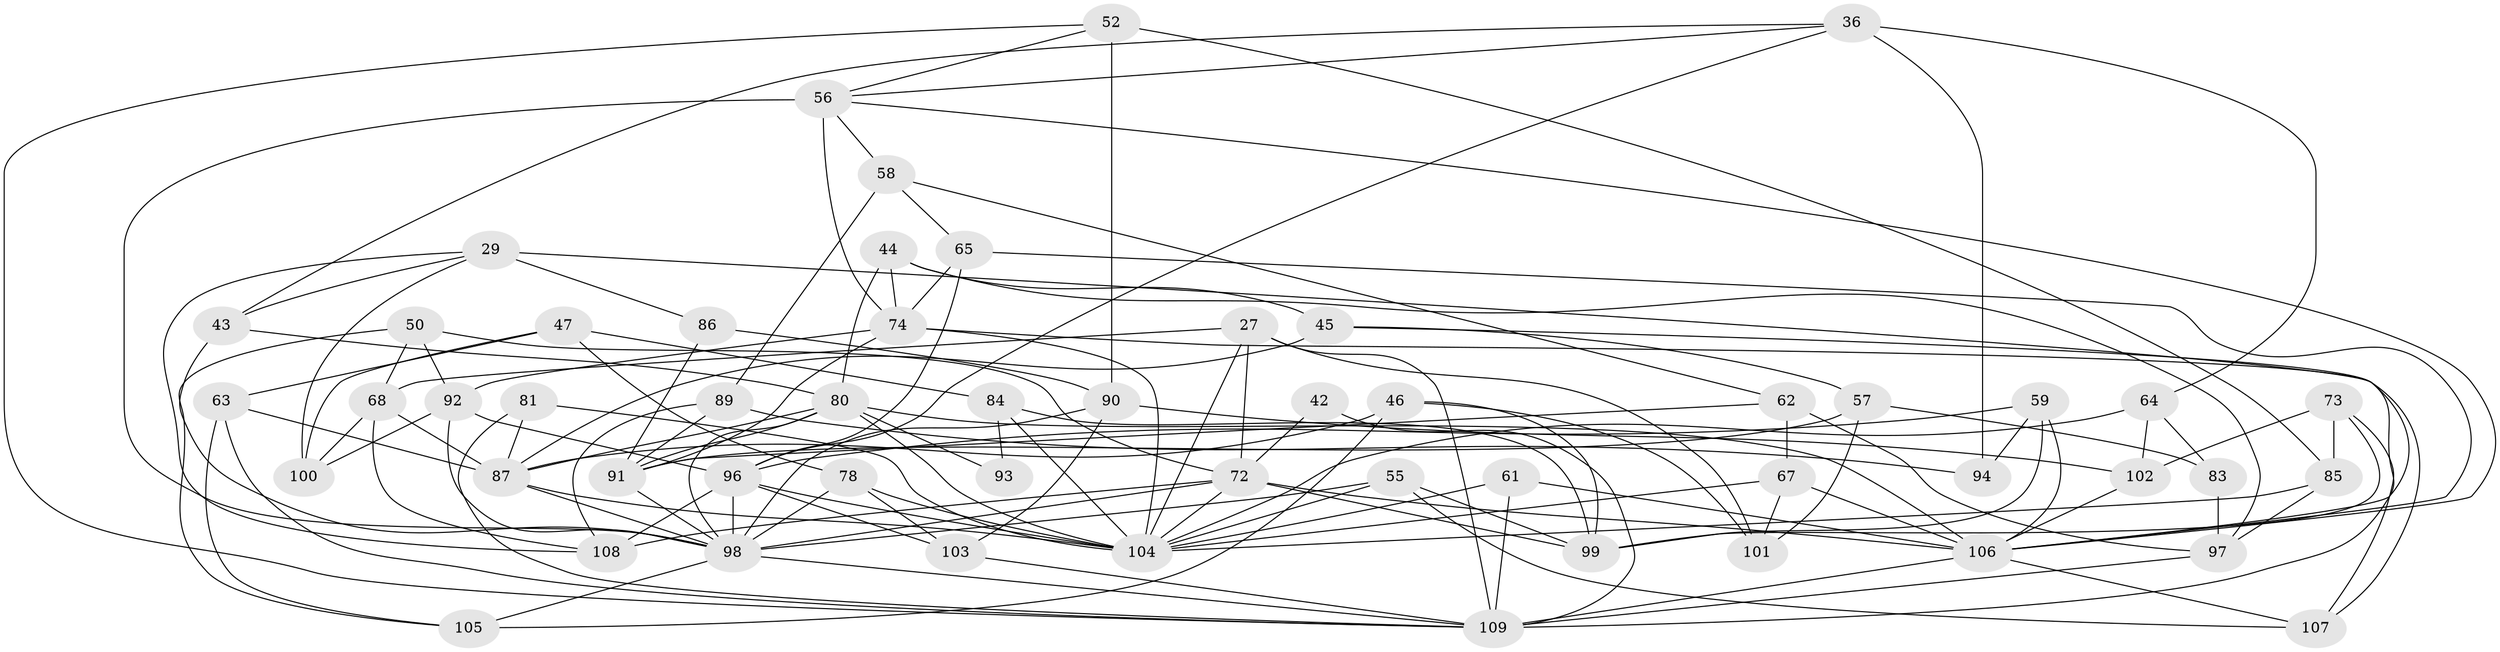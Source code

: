 // original degree distribution, {4: 1.0}
// Generated by graph-tools (version 1.1) at 2025/57/03/09/25 04:57:51]
// undirected, 54 vertices, 137 edges
graph export_dot {
graph [start="1"]
  node [color=gray90,style=filled];
  27 [super="+25"];
  29 [super="+18"];
  36 [super="+34"];
  42;
  43;
  44;
  45;
  46;
  47;
  50;
  52;
  55;
  56 [super="+10+35"];
  57;
  58;
  59;
  61;
  62;
  63;
  64;
  65;
  67;
  68 [super="+38"];
  72 [super="+1+30+9+51"];
  73;
  74 [super="+48+66"];
  78;
  80 [super="+5+32"];
  81;
  83;
  84;
  85;
  86;
  87 [super="+40"];
  89;
  90 [super="+53"];
  91 [super="+12+21"];
  92 [super="+69"];
  93;
  94;
  96 [super="+19+95"];
  97 [super="+79"];
  98 [super="+88+82+75"];
  99 [super="+3+39"];
  100;
  101;
  102;
  103;
  104 [super="+37+41+77"];
  105;
  106 [super="+6+76+54"];
  107;
  108 [super="+70"];
  109 [super="+71+60+49"];
  27 -- 101;
  27 -- 72;
  27 -- 68 [weight=2];
  27 -- 109;
  27 -- 104;
  29 -- 86;
  29 -- 43;
  29 -- 106 [weight=2];
  29 -- 108;
  29 -- 100;
  36 -- 64;
  36 -- 94 [weight=2];
  36 -- 56;
  36 -- 43;
  36 -- 96;
  42 -- 109 [weight=3];
  42 -- 72;
  43 -- 80;
  43 -- 98;
  44 -- 45;
  44 -- 97;
  44 -- 80;
  44 -- 74;
  45 -- 57;
  45 -- 87;
  45 -- 109;
  46 -- 101;
  46 -- 105;
  46 -- 99;
  46 -- 87;
  47 -- 78;
  47 -- 63;
  47 -- 84;
  47 -- 100;
  50 -- 105;
  50 -- 72;
  50 -- 92;
  50 -- 68;
  52 -- 85;
  52 -- 90;
  52 -- 56;
  52 -- 109;
  55 -- 107;
  55 -- 99;
  55 -- 98;
  55 -- 104;
  56 -- 58;
  56 -- 106;
  56 -- 74;
  56 -- 98 [weight=3];
  57 -- 83;
  57 -- 101;
  57 -- 91;
  58 -- 65;
  58 -- 62;
  58 -- 89;
  59 -- 99;
  59 -- 94;
  59 -- 106;
  59 -- 96;
  61 -- 106 [weight=2];
  61 -- 109;
  61 -- 104;
  62 -- 91;
  62 -- 97;
  62 -- 67;
  63 -- 105;
  63 -- 87;
  63 -- 109;
  64 -- 102;
  64 -- 83;
  64 -- 104;
  65 -- 96;
  65 -- 106;
  65 -- 74;
  67 -- 101;
  67 -- 106;
  67 -- 104;
  68 -- 100;
  68 -- 108;
  68 -- 87;
  72 -- 99 [weight=3];
  72 -- 106;
  72 -- 108 [weight=2];
  72 -- 98 [weight=4];
  72 -- 104;
  73 -- 99;
  73 -- 85;
  73 -- 107;
  73 -- 102;
  74 -- 104 [weight=3];
  74 -- 91 [weight=2];
  74 -- 107;
  74 -- 92;
  78 -- 103;
  78 -- 98;
  78 -- 104;
  80 -- 93 [weight=3];
  80 -- 87;
  80 -- 91;
  80 -- 106;
  80 -- 98;
  80 -- 104;
  81 -- 87;
  81 -- 109 [weight=2];
  81 -- 104;
  83 -- 97 [weight=2];
  84 -- 93;
  84 -- 104;
  84 -- 99;
  85 -- 97;
  85 -- 104;
  86 -- 90 [weight=2];
  86 -- 91;
  87 -- 98;
  87 -- 104;
  89 -- 91;
  89 -- 108;
  89 -- 94;
  90 -- 102;
  90 -- 103;
  90 -- 98;
  91 -- 98;
  92 -- 98;
  92 -- 96 [weight=2];
  92 -- 100;
  96 -- 108;
  96 -- 98 [weight=2];
  96 -- 103;
  96 -- 104;
  97 -- 109;
  98 -- 105;
  98 -- 109 [weight=2];
  102 -- 106;
  103 -- 109;
  106 -- 107;
  106 -- 109 [weight=2];
}
